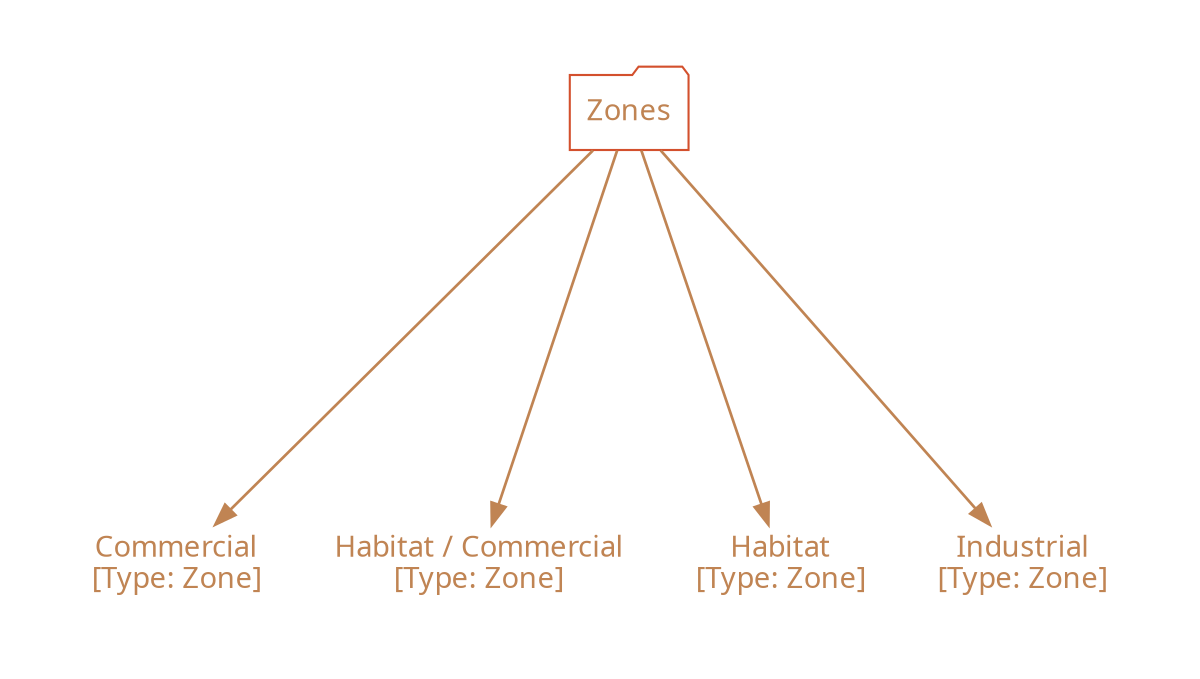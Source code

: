 /*
  This is part of the Avaneya Project Crew Handbook.
  Copyright (C) 2010, 2011, 2012
    Kshatra Corp.
  See the file License for copying conditions.
  
  To manually compile:
      $ sudo aptitude install graphviz
      $ twopi -Tpdf Simulation_Zones.twopi.gv -o Simulation_Zones.pdf
*/

digraph Simulation_Zones
{
    // Graph attributes...
	bgcolor="transparent";
	margin="0";
	ratio="auto";
    ranksep="2.5";
    pad="0.5,0.5";
    compound="true";
    overlap="vpsc";
    root="Zones";

	// Node attributes...
	node[color="#d3502dff"];
	node[fillcolor="gray10"];
    node[fontcolor="#c08453ff"];
    node[fontname="Ubuntu"];
    node[shape="none"]
	
	// Edge attributes...
	edge[color="#c08453ff"];
	edge[penwidth="1.3"];

    // Zones...
    "Commercial"[label="Commercial\n[Type: Zone]"];
    "Habitat / Commercial"[label="Habitat / Commercial\n[Type: Zone]"]
    "Habitat"[label="Habitat\n[Type: Zone]"];
    "Industrial"[label="Industrial\n[Type: Zone]"];

    // Relations...
    "Zones"[shape="folder"];
        "Zones" -> "Commercial";
        "Zones" -> "Habitat";
        "Zones" -> "Habitat / Commercial";
        "Zones" -> "Industrial";
}

